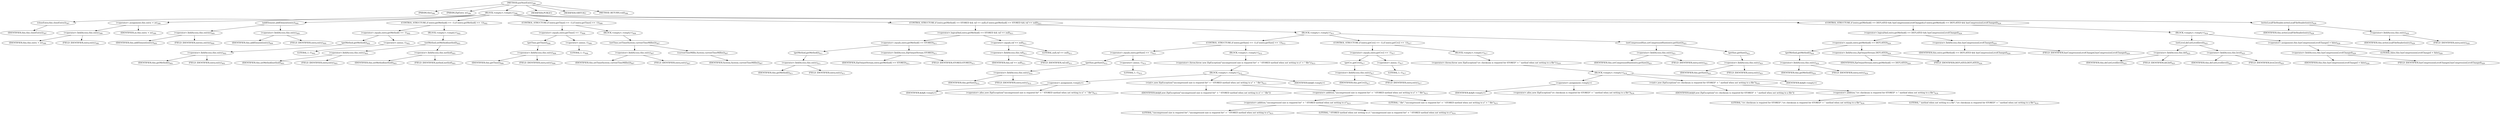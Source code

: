 digraph "putNextEntry" {  
"813" [label = <(METHOD,putNextEntry)<SUB>396</SUB>> ]
"20" [label = <(PARAM,this)<SUB>396</SUB>> ]
"814" [label = <(PARAM,ZipEntry ze)<SUB>396</SUB>> ]
"815" [label = <(BLOCK,&lt;empty&gt;,&lt;empty&gt;)<SUB>396</SUB>> ]
"816" [label = <(closeEntry,this.closeEntry())<SUB>397</SUB>> ]
"19" [label = <(IDENTIFIER,this,this.closeEntry())<SUB>397</SUB>> ]
"817" [label = <(&lt;operator&gt;.assignment,this.entry = ze)<SUB>399</SUB>> ]
"818" [label = <(&lt;operator&gt;.fieldAccess,this.entry)<SUB>399</SUB>> ]
"819" [label = <(IDENTIFIER,this,this.entry = ze)<SUB>399</SUB>> ]
"820" [label = <(FIELD_IDENTIFIER,entry,entry)<SUB>399</SUB>> ]
"821" [label = <(IDENTIFIER,ze,this.entry = ze)<SUB>399</SUB>> ]
"822" [label = <(addElement,addElement(entry))<SUB>400</SUB>> ]
"823" [label = <(&lt;operator&gt;.fieldAccess,this.entries)<SUB>400</SUB>> ]
"824" [label = <(IDENTIFIER,this,addElement(entry))<SUB>400</SUB>> ]
"825" [label = <(FIELD_IDENTIFIER,entries,entries)<SUB>400</SUB>> ]
"826" [label = <(&lt;operator&gt;.fieldAccess,this.entry)<SUB>400</SUB>> ]
"827" [label = <(IDENTIFIER,this,addElement(entry))<SUB>400</SUB>> ]
"828" [label = <(FIELD_IDENTIFIER,entry,entry)<SUB>400</SUB>> ]
"829" [label = <(CONTROL_STRUCTURE,if (entry.getMethod() == -1),if (entry.getMethod() == -1))<SUB>402</SUB>> ]
"830" [label = <(&lt;operator&gt;.equals,entry.getMethod() == -1)<SUB>402</SUB>> ]
"831" [label = <(getMethod,getMethod())<SUB>402</SUB>> ]
"832" [label = <(&lt;operator&gt;.fieldAccess,this.entry)<SUB>402</SUB>> ]
"833" [label = <(IDENTIFIER,this,getMethod())<SUB>402</SUB>> ]
"834" [label = <(FIELD_IDENTIFIER,entry,entry)<SUB>402</SUB>> ]
"835" [label = <(&lt;operator&gt;.minus,-1)<SUB>402</SUB>> ]
"836" [label = <(LITERAL,1,-1)<SUB>402</SUB>> ]
"837" [label = <(BLOCK,&lt;empty&gt;,&lt;empty&gt;)<SUB>402</SUB>> ]
"838" [label = <(setMethod,setMethod(method))<SUB>403</SUB>> ]
"839" [label = <(&lt;operator&gt;.fieldAccess,this.entry)<SUB>403</SUB>> ]
"840" [label = <(IDENTIFIER,this,setMethod(method))<SUB>403</SUB>> ]
"841" [label = <(FIELD_IDENTIFIER,entry,entry)<SUB>403</SUB>> ]
"842" [label = <(&lt;operator&gt;.fieldAccess,this.method)<SUB>403</SUB>> ]
"843" [label = <(IDENTIFIER,this,setMethod(method))<SUB>403</SUB>> ]
"844" [label = <(FIELD_IDENTIFIER,method,method)<SUB>403</SUB>> ]
"845" [label = <(CONTROL_STRUCTURE,if (entry.getTime() == -1),if (entry.getTime() == -1))<SUB>406</SUB>> ]
"846" [label = <(&lt;operator&gt;.equals,entry.getTime() == -1)<SUB>406</SUB>> ]
"847" [label = <(getTime,getTime())<SUB>406</SUB>> ]
"848" [label = <(&lt;operator&gt;.fieldAccess,this.entry)<SUB>406</SUB>> ]
"849" [label = <(IDENTIFIER,this,getTime())<SUB>406</SUB>> ]
"850" [label = <(FIELD_IDENTIFIER,entry,entry)<SUB>406</SUB>> ]
"851" [label = <(&lt;operator&gt;.minus,-1)<SUB>406</SUB>> ]
"852" [label = <(LITERAL,1,-1)<SUB>406</SUB>> ]
"853" [label = <(BLOCK,&lt;empty&gt;,&lt;empty&gt;)<SUB>406</SUB>> ]
"854" [label = <(setTime,setTime(System.currentTimeMillis()))<SUB>407</SUB>> ]
"855" [label = <(&lt;operator&gt;.fieldAccess,this.entry)<SUB>407</SUB>> ]
"856" [label = <(IDENTIFIER,this,setTime(System.currentTimeMillis()))<SUB>407</SUB>> ]
"857" [label = <(FIELD_IDENTIFIER,entry,entry)<SUB>407</SUB>> ]
"858" [label = <(currentTimeMillis,System.currentTimeMillis())<SUB>407</SUB>> ]
"859" [label = <(IDENTIFIER,System,System.currentTimeMillis())<SUB>407</SUB>> ]
"860" [label = <(CONTROL_STRUCTURE,if (entry.getMethod() == STORED &amp;&amp; raf == null),if (entry.getMethod() == STORED &amp;&amp; raf == null))<SUB>411</SUB>> ]
"861" [label = <(&lt;operator&gt;.logicalAnd,entry.getMethod() == STORED &amp;&amp; raf == null)<SUB>411</SUB>> ]
"862" [label = <(&lt;operator&gt;.equals,entry.getMethod() == STORED)<SUB>411</SUB>> ]
"863" [label = <(getMethod,getMethod())<SUB>411</SUB>> ]
"864" [label = <(&lt;operator&gt;.fieldAccess,this.entry)<SUB>411</SUB>> ]
"865" [label = <(IDENTIFIER,this,getMethod())<SUB>411</SUB>> ]
"866" [label = <(FIELD_IDENTIFIER,entry,entry)<SUB>411</SUB>> ]
"867" [label = <(&lt;operator&gt;.fieldAccess,ZipOutputStream.STORED)<SUB>411</SUB>> ]
"868" [label = <(IDENTIFIER,ZipOutputStream,entry.getMethod() == STORED)<SUB>411</SUB>> ]
"869" [label = <(FIELD_IDENTIFIER,STORED,STORED)<SUB>411</SUB>> ]
"870" [label = <(&lt;operator&gt;.equals,raf == null)<SUB>411</SUB>> ]
"871" [label = <(&lt;operator&gt;.fieldAccess,this.raf)<SUB>411</SUB>> ]
"872" [label = <(IDENTIFIER,this,raf == null)<SUB>411</SUB>> ]
"873" [label = <(FIELD_IDENTIFIER,raf,raf)<SUB>411</SUB>> ]
"874" [label = <(LITERAL,null,raf == null)<SUB>411</SUB>> ]
"875" [label = <(BLOCK,&lt;empty&gt;,&lt;empty&gt;)<SUB>411</SUB>> ]
"876" [label = <(CONTROL_STRUCTURE,if (entry.getSize() == -1),if (entry.getSize() == -1))<SUB>412</SUB>> ]
"877" [label = <(&lt;operator&gt;.equals,entry.getSize() == -1)<SUB>412</SUB>> ]
"878" [label = <(getSize,getSize())<SUB>412</SUB>> ]
"879" [label = <(&lt;operator&gt;.fieldAccess,this.entry)<SUB>412</SUB>> ]
"880" [label = <(IDENTIFIER,this,getSize())<SUB>412</SUB>> ]
"881" [label = <(FIELD_IDENTIFIER,entry,entry)<SUB>412</SUB>> ]
"882" [label = <(&lt;operator&gt;.minus,-1)<SUB>412</SUB>> ]
"883" [label = <(LITERAL,1,-1)<SUB>412</SUB>> ]
"884" [label = <(BLOCK,&lt;empty&gt;,&lt;empty&gt;)<SUB>412</SUB>> ]
"885" [label = <(&lt;operator&gt;.throw,throw new ZipException(&quot;uncompressed size is required for&quot; + &quot; STORED method when not writing to a&quot; + &quot; file&quot;);)<SUB>413</SUB>> ]
"886" [label = <(BLOCK,&lt;empty&gt;,&lt;empty&gt;)<SUB>413</SUB>> ]
"887" [label = <(&lt;operator&gt;.assignment,&lt;empty&gt;)> ]
"888" [label = <(IDENTIFIER,$obj8,&lt;empty&gt;)> ]
"889" [label = <(&lt;operator&gt;.alloc,new ZipException(&quot;uncompressed size is required for&quot; + &quot; STORED method when not writing to a&quot; + &quot; file&quot;))<SUB>413</SUB>> ]
"890" [label = <(&lt;init&gt;,new ZipException(&quot;uncompressed size is required for&quot; + &quot; STORED method when not writing to a&quot; + &quot; file&quot;))<SUB>413</SUB>> ]
"891" [label = <(IDENTIFIER,$obj8,new ZipException(&quot;uncompressed size is required for&quot; + &quot; STORED method when not writing to a&quot; + &quot; file&quot;))> ]
"892" [label = <(&lt;operator&gt;.addition,&quot;uncompressed size is required for&quot; + &quot; STORED method when not writing to a&quot; + &quot; file&quot;)<SUB>413</SUB>> ]
"893" [label = <(&lt;operator&gt;.addition,&quot;uncompressed size is required for&quot; + &quot; STORED method when not writing to a&quot;)<SUB>413</SUB>> ]
"894" [label = <(LITERAL,&quot;uncompressed size is required for&quot;,&quot;uncompressed size is required for&quot; + &quot; STORED method when not writing to a&quot;)<SUB>413</SUB>> ]
"895" [label = <(LITERAL,&quot; STORED method when not writing to a&quot;,&quot;uncompressed size is required for&quot; + &quot; STORED method when not writing to a&quot;)<SUB>414</SUB>> ]
"896" [label = <(LITERAL,&quot; file&quot;,&quot;uncompressed size is required for&quot; + &quot; STORED method when not writing to a&quot; + &quot; file&quot;)<SUB>415</SUB>> ]
"897" [label = <(IDENTIFIER,$obj8,&lt;empty&gt;)> ]
"898" [label = <(CONTROL_STRUCTURE,if (entry.getCrc() == -1),if (entry.getCrc() == -1))<SUB>417</SUB>> ]
"899" [label = <(&lt;operator&gt;.equals,entry.getCrc() == -1)<SUB>417</SUB>> ]
"900" [label = <(getCrc,getCrc())<SUB>417</SUB>> ]
"901" [label = <(&lt;operator&gt;.fieldAccess,this.entry)<SUB>417</SUB>> ]
"902" [label = <(IDENTIFIER,this,getCrc())<SUB>417</SUB>> ]
"903" [label = <(FIELD_IDENTIFIER,entry,entry)<SUB>417</SUB>> ]
"904" [label = <(&lt;operator&gt;.minus,-1)<SUB>417</SUB>> ]
"905" [label = <(LITERAL,1,-1)<SUB>417</SUB>> ]
"906" [label = <(BLOCK,&lt;empty&gt;,&lt;empty&gt;)<SUB>417</SUB>> ]
"907" [label = <(&lt;operator&gt;.throw,throw new ZipException(&quot;crc checksum is required for STORED&quot; + &quot; method when not writing to a file&quot;);)<SUB>418</SUB>> ]
"908" [label = <(BLOCK,&lt;empty&gt;,&lt;empty&gt;)<SUB>418</SUB>> ]
"909" [label = <(&lt;operator&gt;.assignment,&lt;empty&gt;)> ]
"910" [label = <(IDENTIFIER,$obj9,&lt;empty&gt;)> ]
"911" [label = <(&lt;operator&gt;.alloc,new ZipException(&quot;crc checksum is required for STORED&quot; + &quot; method when not writing to a file&quot;))<SUB>418</SUB>> ]
"912" [label = <(&lt;init&gt;,new ZipException(&quot;crc checksum is required for STORED&quot; + &quot; method when not writing to a file&quot;))<SUB>418</SUB>> ]
"913" [label = <(IDENTIFIER,$obj9,new ZipException(&quot;crc checksum is required for STORED&quot; + &quot; method when not writing to a file&quot;))> ]
"914" [label = <(&lt;operator&gt;.addition,&quot;crc checksum is required for STORED&quot; + &quot; method when not writing to a file&quot;)<SUB>418</SUB>> ]
"915" [label = <(LITERAL,&quot;crc checksum is required for STORED&quot;,&quot;crc checksum is required for STORED&quot; + &quot; method when not writing to a file&quot;)<SUB>418</SUB>> ]
"916" [label = <(LITERAL,&quot; method when not writing to a file&quot;,&quot;crc checksum is required for STORED&quot; + &quot; method when not writing to a file&quot;)<SUB>419</SUB>> ]
"917" [label = <(IDENTIFIER,$obj9,&lt;empty&gt;)> ]
"918" [label = <(setCompressedSize,setCompressedSize(entry.getSize()))<SUB>421</SUB>> ]
"919" [label = <(&lt;operator&gt;.fieldAccess,this.entry)<SUB>421</SUB>> ]
"920" [label = <(IDENTIFIER,this,setCompressedSize(entry.getSize()))<SUB>421</SUB>> ]
"921" [label = <(FIELD_IDENTIFIER,entry,entry)<SUB>421</SUB>> ]
"922" [label = <(getSize,getSize())<SUB>421</SUB>> ]
"923" [label = <(&lt;operator&gt;.fieldAccess,this.entry)<SUB>421</SUB>> ]
"924" [label = <(IDENTIFIER,this,getSize())<SUB>421</SUB>> ]
"925" [label = <(FIELD_IDENTIFIER,entry,entry)<SUB>421</SUB>> ]
"926" [label = <(CONTROL_STRUCTURE,if (entry.getMethod() == DEFLATED &amp;&amp; hasCompressionLevelChanged),if (entry.getMethod() == DEFLATED &amp;&amp; hasCompressionLevelChanged))<SUB>424</SUB>> ]
"927" [label = <(&lt;operator&gt;.logicalAnd,entry.getMethod() == DEFLATED &amp;&amp; hasCompressionLevelChanged)<SUB>424</SUB>> ]
"928" [label = <(&lt;operator&gt;.equals,entry.getMethod() == DEFLATED)<SUB>424</SUB>> ]
"929" [label = <(getMethod,getMethod())<SUB>424</SUB>> ]
"930" [label = <(&lt;operator&gt;.fieldAccess,this.entry)<SUB>424</SUB>> ]
"931" [label = <(IDENTIFIER,this,getMethod())<SUB>424</SUB>> ]
"932" [label = <(FIELD_IDENTIFIER,entry,entry)<SUB>424</SUB>> ]
"933" [label = <(&lt;operator&gt;.fieldAccess,ZipOutputStream.DEFLATED)<SUB>424</SUB>> ]
"934" [label = <(IDENTIFIER,ZipOutputStream,entry.getMethod() == DEFLATED)<SUB>424</SUB>> ]
"935" [label = <(FIELD_IDENTIFIER,DEFLATED,DEFLATED)<SUB>424</SUB>> ]
"936" [label = <(&lt;operator&gt;.fieldAccess,this.hasCompressionLevelChanged)<SUB>424</SUB>> ]
"937" [label = <(IDENTIFIER,this,entry.getMethod() == DEFLATED &amp;&amp; hasCompressionLevelChanged)<SUB>424</SUB>> ]
"938" [label = <(FIELD_IDENTIFIER,hasCompressionLevelChanged,hasCompressionLevelChanged)<SUB>424</SUB>> ]
"939" [label = <(BLOCK,&lt;empty&gt;,&lt;empty&gt;)<SUB>424</SUB>> ]
"940" [label = <(setLevel,def.setLevel(level))<SUB>425</SUB>> ]
"941" [label = <(&lt;operator&gt;.fieldAccess,this.def)<SUB>425</SUB>> ]
"942" [label = <(IDENTIFIER,this,def.setLevel(level))<SUB>425</SUB>> ]
"943" [label = <(FIELD_IDENTIFIER,def,def)<SUB>425</SUB>> ]
"944" [label = <(&lt;operator&gt;.fieldAccess,this.level)<SUB>425</SUB>> ]
"945" [label = <(IDENTIFIER,this,def.setLevel(level))<SUB>425</SUB>> ]
"946" [label = <(FIELD_IDENTIFIER,level,level)<SUB>425</SUB>> ]
"947" [label = <(&lt;operator&gt;.assignment,this.hasCompressionLevelChanged = false)<SUB>426</SUB>> ]
"948" [label = <(&lt;operator&gt;.fieldAccess,this.hasCompressionLevelChanged)<SUB>426</SUB>> ]
"949" [label = <(IDENTIFIER,this,this.hasCompressionLevelChanged = false)<SUB>426</SUB>> ]
"950" [label = <(FIELD_IDENTIFIER,hasCompressionLevelChanged,hasCompressionLevelChanged)<SUB>426</SUB>> ]
"951" [label = <(LITERAL,false,this.hasCompressionLevelChanged = false)<SUB>426</SUB>> ]
"952" [label = <(writeLocalFileHeader,writeLocalFileHeader(entry))<SUB>428</SUB>> ]
"21" [label = <(IDENTIFIER,this,writeLocalFileHeader(entry))<SUB>428</SUB>> ]
"953" [label = <(&lt;operator&gt;.fieldAccess,this.entry)<SUB>428</SUB>> ]
"954" [label = <(IDENTIFIER,this,writeLocalFileHeader(entry))<SUB>428</SUB>> ]
"955" [label = <(FIELD_IDENTIFIER,entry,entry)<SUB>428</SUB>> ]
"956" [label = <(MODIFIER,PUBLIC)> ]
"957" [label = <(MODIFIER,VIRTUAL)> ]
"958" [label = <(METHOD_RETURN,void)<SUB>396</SUB>> ]
  "813" -> "20" 
  "813" -> "814" 
  "813" -> "815" 
  "813" -> "956" 
  "813" -> "957" 
  "813" -> "958" 
  "815" -> "816" 
  "815" -> "817" 
  "815" -> "822" 
  "815" -> "829" 
  "815" -> "845" 
  "815" -> "860" 
  "815" -> "926" 
  "815" -> "952" 
  "816" -> "19" 
  "817" -> "818" 
  "817" -> "821" 
  "818" -> "819" 
  "818" -> "820" 
  "822" -> "823" 
  "822" -> "826" 
  "823" -> "824" 
  "823" -> "825" 
  "826" -> "827" 
  "826" -> "828" 
  "829" -> "830" 
  "829" -> "837" 
  "830" -> "831" 
  "830" -> "835" 
  "831" -> "832" 
  "832" -> "833" 
  "832" -> "834" 
  "835" -> "836" 
  "837" -> "838" 
  "838" -> "839" 
  "838" -> "842" 
  "839" -> "840" 
  "839" -> "841" 
  "842" -> "843" 
  "842" -> "844" 
  "845" -> "846" 
  "845" -> "853" 
  "846" -> "847" 
  "846" -> "851" 
  "847" -> "848" 
  "848" -> "849" 
  "848" -> "850" 
  "851" -> "852" 
  "853" -> "854" 
  "854" -> "855" 
  "854" -> "858" 
  "855" -> "856" 
  "855" -> "857" 
  "858" -> "859" 
  "860" -> "861" 
  "860" -> "875" 
  "861" -> "862" 
  "861" -> "870" 
  "862" -> "863" 
  "862" -> "867" 
  "863" -> "864" 
  "864" -> "865" 
  "864" -> "866" 
  "867" -> "868" 
  "867" -> "869" 
  "870" -> "871" 
  "870" -> "874" 
  "871" -> "872" 
  "871" -> "873" 
  "875" -> "876" 
  "875" -> "898" 
  "875" -> "918" 
  "876" -> "877" 
  "876" -> "884" 
  "877" -> "878" 
  "877" -> "882" 
  "878" -> "879" 
  "879" -> "880" 
  "879" -> "881" 
  "882" -> "883" 
  "884" -> "885" 
  "885" -> "886" 
  "886" -> "887" 
  "886" -> "890" 
  "886" -> "897" 
  "887" -> "888" 
  "887" -> "889" 
  "890" -> "891" 
  "890" -> "892" 
  "892" -> "893" 
  "892" -> "896" 
  "893" -> "894" 
  "893" -> "895" 
  "898" -> "899" 
  "898" -> "906" 
  "899" -> "900" 
  "899" -> "904" 
  "900" -> "901" 
  "901" -> "902" 
  "901" -> "903" 
  "904" -> "905" 
  "906" -> "907" 
  "907" -> "908" 
  "908" -> "909" 
  "908" -> "912" 
  "908" -> "917" 
  "909" -> "910" 
  "909" -> "911" 
  "912" -> "913" 
  "912" -> "914" 
  "914" -> "915" 
  "914" -> "916" 
  "918" -> "919" 
  "918" -> "922" 
  "919" -> "920" 
  "919" -> "921" 
  "922" -> "923" 
  "923" -> "924" 
  "923" -> "925" 
  "926" -> "927" 
  "926" -> "939" 
  "927" -> "928" 
  "927" -> "936" 
  "928" -> "929" 
  "928" -> "933" 
  "929" -> "930" 
  "930" -> "931" 
  "930" -> "932" 
  "933" -> "934" 
  "933" -> "935" 
  "936" -> "937" 
  "936" -> "938" 
  "939" -> "940" 
  "939" -> "947" 
  "940" -> "941" 
  "940" -> "944" 
  "941" -> "942" 
  "941" -> "943" 
  "944" -> "945" 
  "944" -> "946" 
  "947" -> "948" 
  "947" -> "951" 
  "948" -> "949" 
  "948" -> "950" 
  "952" -> "21" 
  "952" -> "953" 
  "953" -> "954" 
  "953" -> "955" 
}
